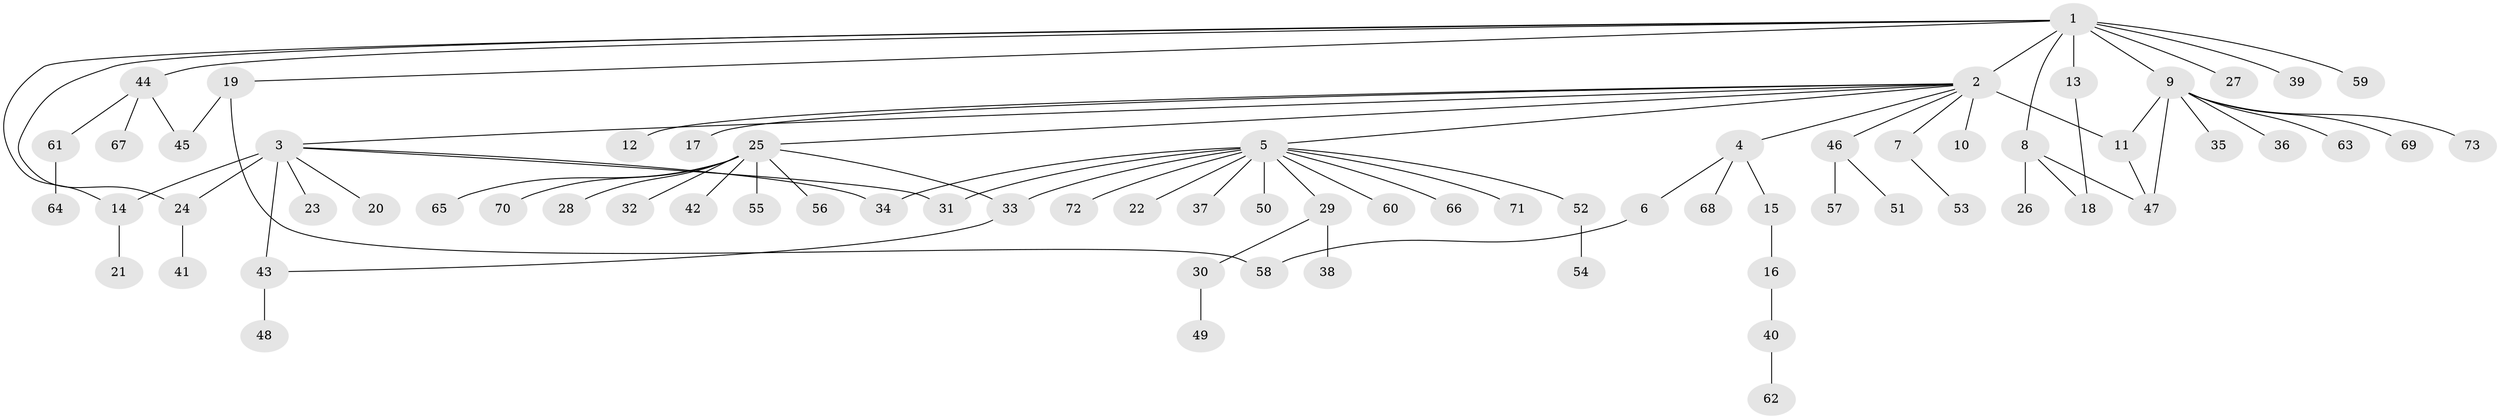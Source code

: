 // original degree distribution, {21: 0.0136986301369863, 13: 0.00684931506849315, 5: 0.02054794520547945, 15: 0.00684931506849315, 3: 0.0684931506849315, 8: 0.00684931506849315, 9: 0.00684931506849315, 2: 0.1917808219178082, 1: 0.6301369863013698, 4: 0.03424657534246575, 10: 0.00684931506849315, 6: 0.00684931506849315}
// Generated by graph-tools (version 1.1) at 2025/35/03/09/25 02:35:26]
// undirected, 73 vertices, 84 edges
graph export_dot {
graph [start="1"]
  node [color=gray90,style=filled];
  1;
  2;
  3;
  4;
  5;
  6;
  7;
  8;
  9;
  10;
  11;
  12;
  13;
  14;
  15;
  16;
  17;
  18;
  19;
  20;
  21;
  22;
  23;
  24;
  25;
  26;
  27;
  28;
  29;
  30;
  31;
  32;
  33;
  34;
  35;
  36;
  37;
  38;
  39;
  40;
  41;
  42;
  43;
  44;
  45;
  46;
  47;
  48;
  49;
  50;
  51;
  52;
  53;
  54;
  55;
  56;
  57;
  58;
  59;
  60;
  61;
  62;
  63;
  64;
  65;
  66;
  67;
  68;
  69;
  70;
  71;
  72;
  73;
  1 -- 2 [weight=1.0];
  1 -- 8 [weight=1.0];
  1 -- 9 [weight=1.0];
  1 -- 13 [weight=10.0];
  1 -- 14 [weight=1.0];
  1 -- 19 [weight=1.0];
  1 -- 24 [weight=1.0];
  1 -- 27 [weight=1.0];
  1 -- 39 [weight=1.0];
  1 -- 44 [weight=1.0];
  1 -- 59 [weight=1.0];
  2 -- 3 [weight=1.0];
  2 -- 4 [weight=1.0];
  2 -- 5 [weight=1.0];
  2 -- 7 [weight=1.0];
  2 -- 10 [weight=1.0];
  2 -- 11 [weight=10.0];
  2 -- 12 [weight=1.0];
  2 -- 17 [weight=1.0];
  2 -- 25 [weight=1.0];
  2 -- 46 [weight=1.0];
  3 -- 14 [weight=1.0];
  3 -- 20 [weight=1.0];
  3 -- 23 [weight=1.0];
  3 -- 24 [weight=1.0];
  3 -- 31 [weight=1.0];
  3 -- 34 [weight=1.0];
  3 -- 43 [weight=5.0];
  4 -- 6 [weight=1.0];
  4 -- 15 [weight=1.0];
  4 -- 68 [weight=1.0];
  5 -- 22 [weight=1.0];
  5 -- 29 [weight=1.0];
  5 -- 31 [weight=1.0];
  5 -- 33 [weight=1.0];
  5 -- 34 [weight=1.0];
  5 -- 37 [weight=1.0];
  5 -- 50 [weight=1.0];
  5 -- 52 [weight=1.0];
  5 -- 60 [weight=1.0];
  5 -- 66 [weight=1.0];
  5 -- 71 [weight=1.0];
  5 -- 72 [weight=1.0];
  6 -- 58 [weight=1.0];
  7 -- 53 [weight=1.0];
  8 -- 18 [weight=1.0];
  8 -- 26 [weight=1.0];
  8 -- 47 [weight=4.0];
  9 -- 11 [weight=1.0];
  9 -- 35 [weight=1.0];
  9 -- 36 [weight=1.0];
  9 -- 47 [weight=1.0];
  9 -- 63 [weight=1.0];
  9 -- 69 [weight=1.0];
  9 -- 73 [weight=1.0];
  11 -- 47 [weight=1.0];
  13 -- 18 [weight=1.0];
  14 -- 21 [weight=1.0];
  15 -- 16 [weight=1.0];
  16 -- 40 [weight=1.0];
  19 -- 45 [weight=1.0];
  19 -- 58 [weight=1.0];
  24 -- 41 [weight=1.0];
  25 -- 28 [weight=1.0];
  25 -- 32 [weight=1.0];
  25 -- 33 [weight=1.0];
  25 -- 42 [weight=1.0];
  25 -- 55 [weight=1.0];
  25 -- 56 [weight=1.0];
  25 -- 65 [weight=1.0];
  25 -- 70 [weight=1.0];
  29 -- 30 [weight=1.0];
  29 -- 38 [weight=3.0];
  30 -- 49 [weight=2.0];
  33 -- 43 [weight=1.0];
  40 -- 62 [weight=2.0];
  43 -- 48 [weight=1.0];
  44 -- 45 [weight=1.0];
  44 -- 61 [weight=1.0];
  44 -- 67 [weight=1.0];
  46 -- 51 [weight=4.0];
  46 -- 57 [weight=1.0];
  52 -- 54 [weight=2.0];
  61 -- 64 [weight=1.0];
}

